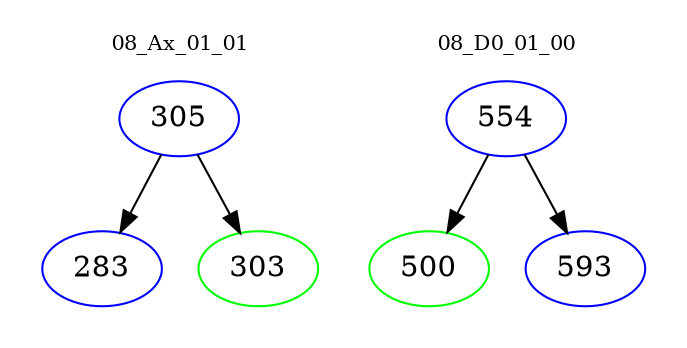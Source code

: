 digraph{
subgraph cluster_0 {
color = white
label = "08_Ax_01_01";
fontsize=10;
T0_305 [label="305", color="blue"]
T0_305 -> T0_283 [color="black"]
T0_283 [label="283", color="blue"]
T0_305 -> T0_303 [color="black"]
T0_303 [label="303", color="green"]
}
subgraph cluster_1 {
color = white
label = "08_D0_01_00";
fontsize=10;
T1_554 [label="554", color="blue"]
T1_554 -> T1_500 [color="black"]
T1_500 [label="500", color="green"]
T1_554 -> T1_593 [color="black"]
T1_593 [label="593", color="blue"]
}
}
